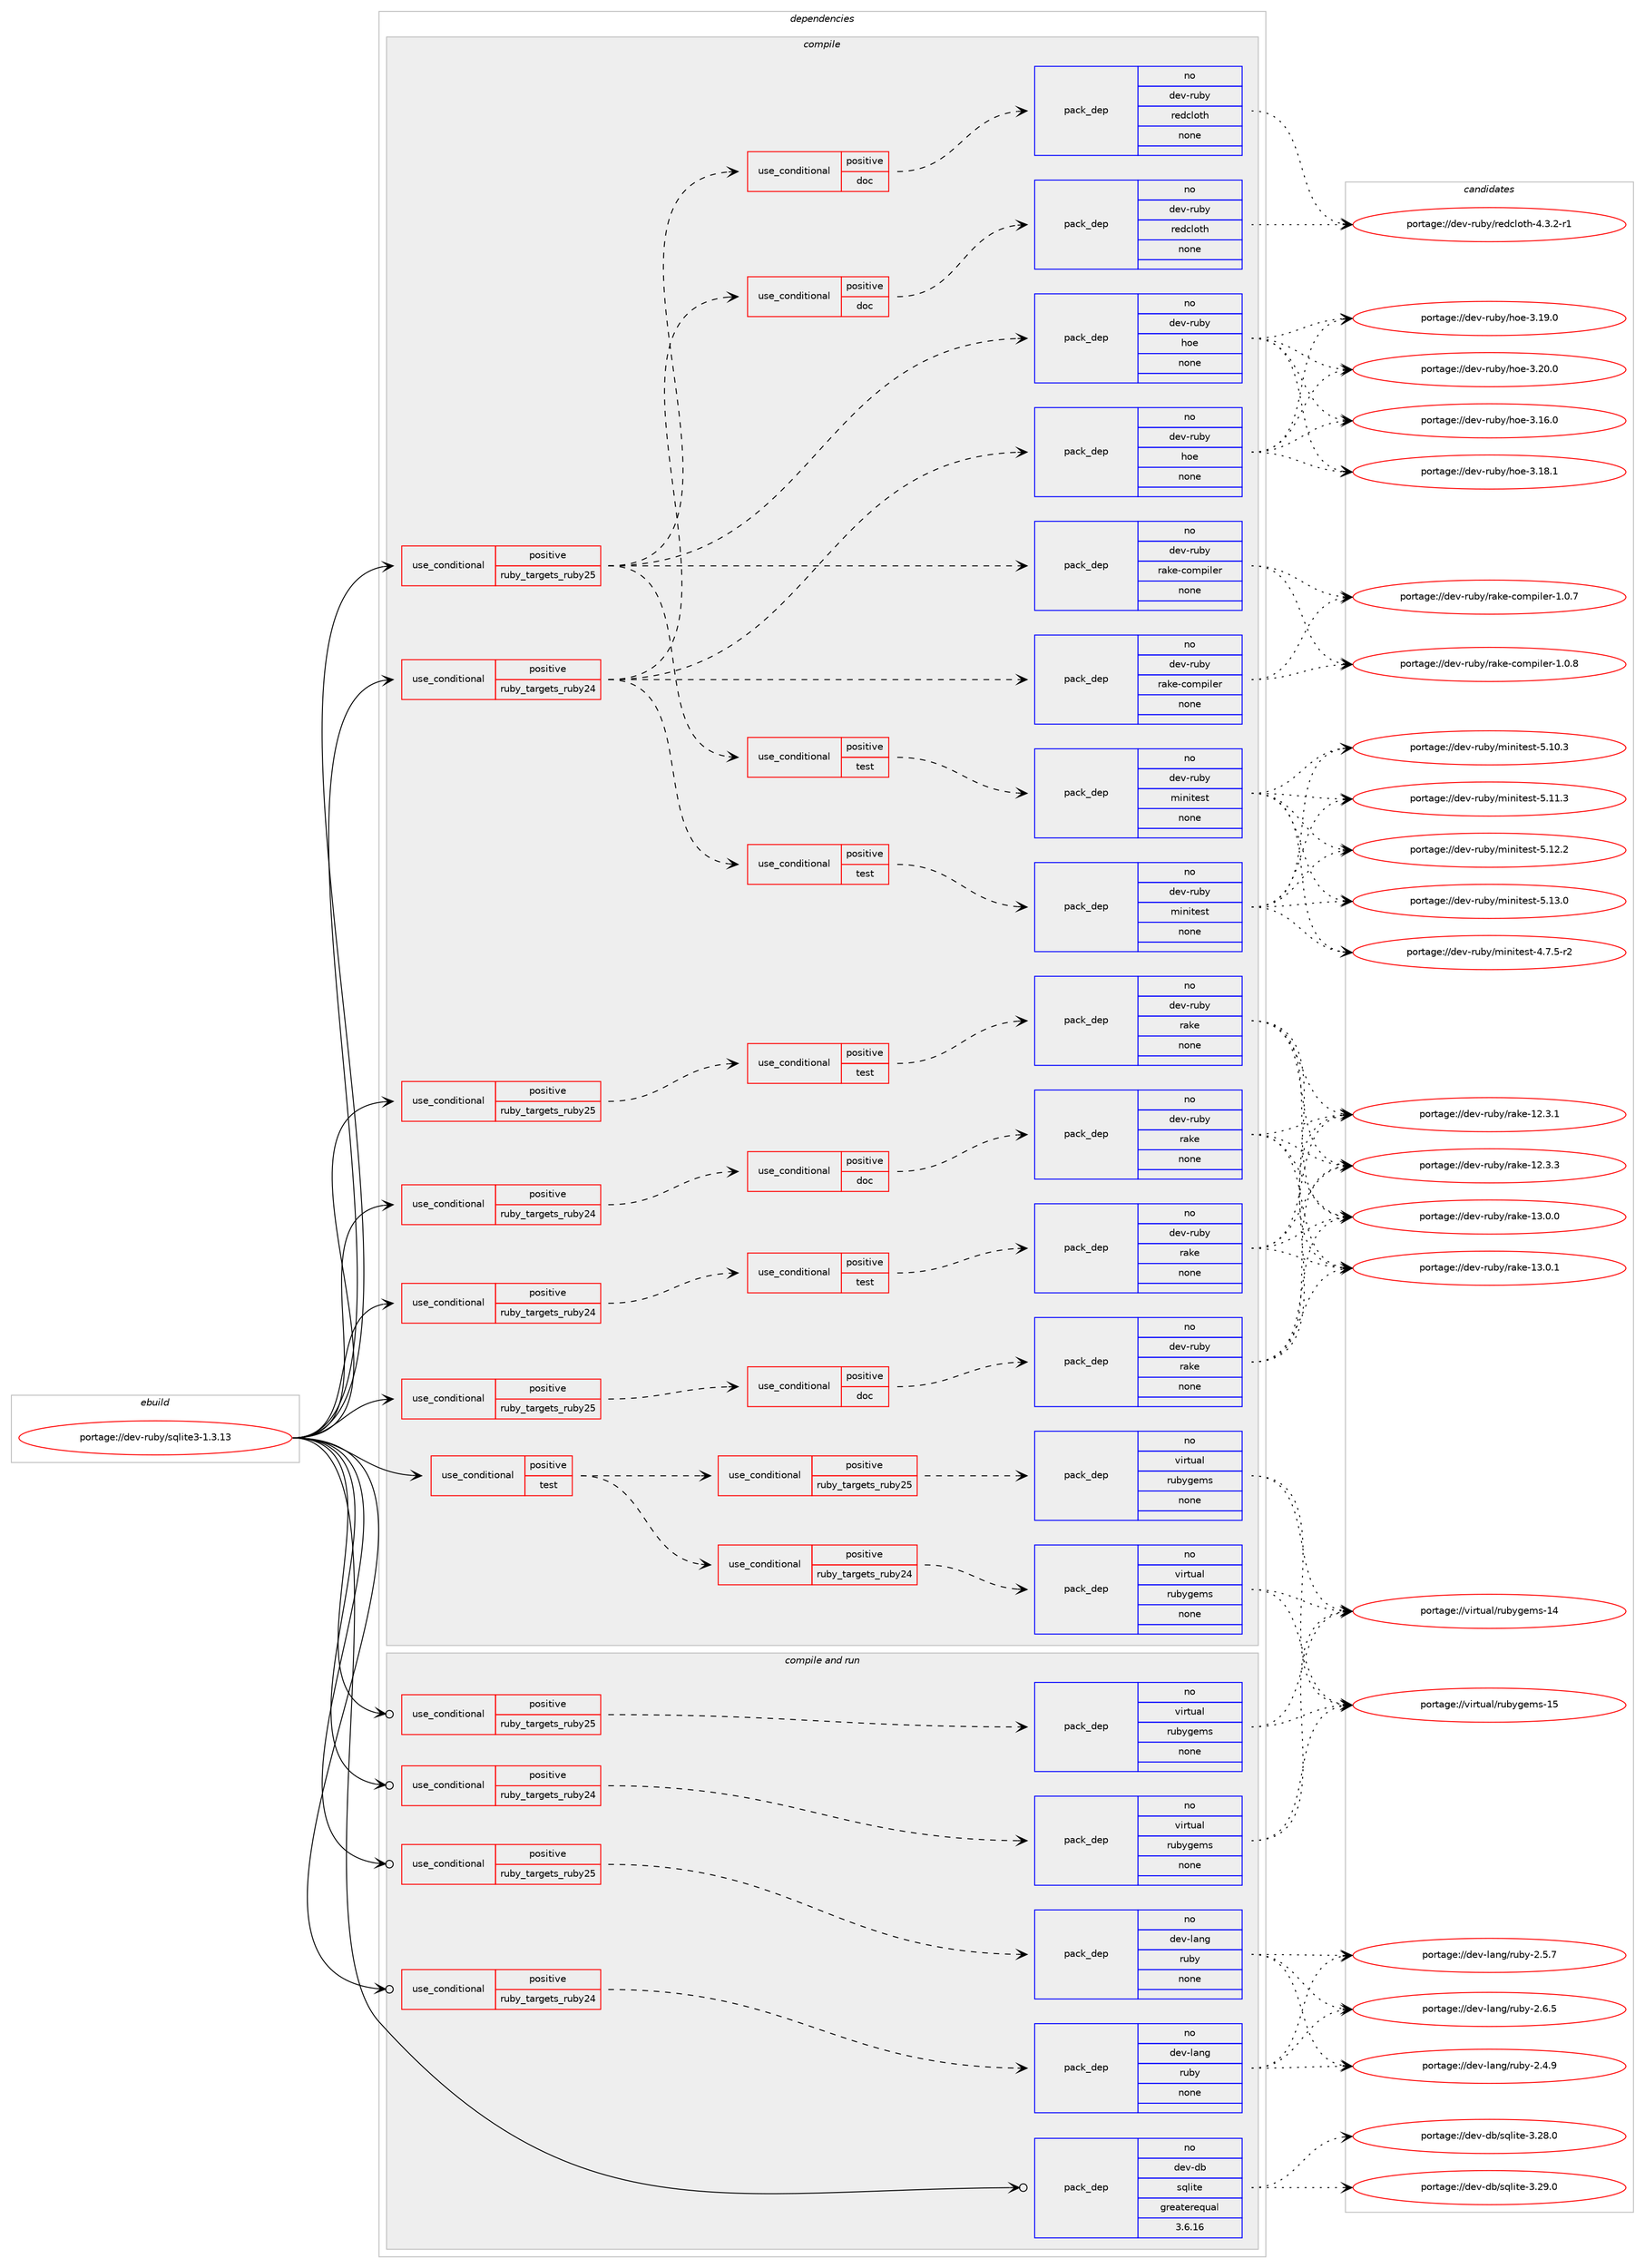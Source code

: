 digraph prolog {

# *************
# Graph options
# *************

newrank=true;
concentrate=true;
compound=true;
graph [rankdir=LR,fontname=Helvetica,fontsize=10,ranksep=1.5];#, ranksep=2.5, nodesep=0.2];
edge  [arrowhead=vee];
node  [fontname=Helvetica,fontsize=10];

# **********
# The ebuild
# **********

subgraph cluster_leftcol {
color=gray;
rank=same;
label=<<i>ebuild</i>>;
id [label="portage://dev-ruby/sqlite3-1.3.13", color=red, width=4, href="../dev-ruby/sqlite3-1.3.13.svg"];
}

# ****************
# The dependencies
# ****************

subgraph cluster_midcol {
color=gray;
label=<<i>dependencies</i>>;
subgraph cluster_compile {
fillcolor="#eeeeee";
style=filled;
label=<<i>compile</i>>;
subgraph cond67204 {
dependency251406 [label=<<TABLE BORDER="0" CELLBORDER="1" CELLSPACING="0" CELLPADDING="4"><TR><TD ROWSPAN="3" CELLPADDING="10">use_conditional</TD></TR><TR><TD>positive</TD></TR><TR><TD>ruby_targets_ruby24</TD></TR></TABLE>>, shape=none, color=red];
subgraph cond67205 {
dependency251407 [label=<<TABLE BORDER="0" CELLBORDER="1" CELLSPACING="0" CELLPADDING="4"><TR><TD ROWSPAN="3" CELLPADDING="10">use_conditional</TD></TR><TR><TD>positive</TD></TR><TR><TD>doc</TD></TR></TABLE>>, shape=none, color=red];
subgraph pack180643 {
dependency251408 [label=<<TABLE BORDER="0" CELLBORDER="1" CELLSPACING="0" CELLPADDING="4" WIDTH="220"><TR><TD ROWSPAN="6" CELLPADDING="30">pack_dep</TD></TR><TR><TD WIDTH="110">no</TD></TR><TR><TD>dev-ruby</TD></TR><TR><TD>rake</TD></TR><TR><TD>none</TD></TR><TR><TD></TD></TR></TABLE>>, shape=none, color=blue];
}
dependency251407:e -> dependency251408:w [weight=20,style="dashed",arrowhead="vee"];
}
dependency251406:e -> dependency251407:w [weight=20,style="dashed",arrowhead="vee"];
}
id:e -> dependency251406:w [weight=20,style="solid",arrowhead="vee"];
subgraph cond67206 {
dependency251409 [label=<<TABLE BORDER="0" CELLBORDER="1" CELLSPACING="0" CELLPADDING="4"><TR><TD ROWSPAN="3" CELLPADDING="10">use_conditional</TD></TR><TR><TD>positive</TD></TR><TR><TD>ruby_targets_ruby24</TD></TR></TABLE>>, shape=none, color=red];
subgraph cond67207 {
dependency251410 [label=<<TABLE BORDER="0" CELLBORDER="1" CELLSPACING="0" CELLPADDING="4"><TR><TD ROWSPAN="3" CELLPADDING="10">use_conditional</TD></TR><TR><TD>positive</TD></TR><TR><TD>test</TD></TR></TABLE>>, shape=none, color=red];
subgraph pack180644 {
dependency251411 [label=<<TABLE BORDER="0" CELLBORDER="1" CELLSPACING="0" CELLPADDING="4" WIDTH="220"><TR><TD ROWSPAN="6" CELLPADDING="30">pack_dep</TD></TR><TR><TD WIDTH="110">no</TD></TR><TR><TD>dev-ruby</TD></TR><TR><TD>rake</TD></TR><TR><TD>none</TD></TR><TR><TD></TD></TR></TABLE>>, shape=none, color=blue];
}
dependency251410:e -> dependency251411:w [weight=20,style="dashed",arrowhead="vee"];
}
dependency251409:e -> dependency251410:w [weight=20,style="dashed",arrowhead="vee"];
}
id:e -> dependency251409:w [weight=20,style="solid",arrowhead="vee"];
subgraph cond67208 {
dependency251412 [label=<<TABLE BORDER="0" CELLBORDER="1" CELLSPACING="0" CELLPADDING="4"><TR><TD ROWSPAN="3" CELLPADDING="10">use_conditional</TD></TR><TR><TD>positive</TD></TR><TR><TD>ruby_targets_ruby24</TD></TR></TABLE>>, shape=none, color=red];
subgraph pack180645 {
dependency251413 [label=<<TABLE BORDER="0" CELLBORDER="1" CELLSPACING="0" CELLPADDING="4" WIDTH="220"><TR><TD ROWSPAN="6" CELLPADDING="30">pack_dep</TD></TR><TR><TD WIDTH="110">no</TD></TR><TR><TD>dev-ruby</TD></TR><TR><TD>rake-compiler</TD></TR><TR><TD>none</TD></TR><TR><TD></TD></TR></TABLE>>, shape=none, color=blue];
}
dependency251412:e -> dependency251413:w [weight=20,style="dashed",arrowhead="vee"];
subgraph pack180646 {
dependency251414 [label=<<TABLE BORDER="0" CELLBORDER="1" CELLSPACING="0" CELLPADDING="4" WIDTH="220"><TR><TD ROWSPAN="6" CELLPADDING="30">pack_dep</TD></TR><TR><TD WIDTH="110">no</TD></TR><TR><TD>dev-ruby</TD></TR><TR><TD>hoe</TD></TR><TR><TD>none</TD></TR><TR><TD></TD></TR></TABLE>>, shape=none, color=blue];
}
dependency251412:e -> dependency251414:w [weight=20,style="dashed",arrowhead="vee"];
subgraph cond67209 {
dependency251415 [label=<<TABLE BORDER="0" CELLBORDER="1" CELLSPACING="0" CELLPADDING="4"><TR><TD ROWSPAN="3" CELLPADDING="10">use_conditional</TD></TR><TR><TD>positive</TD></TR><TR><TD>doc</TD></TR></TABLE>>, shape=none, color=red];
subgraph pack180647 {
dependency251416 [label=<<TABLE BORDER="0" CELLBORDER="1" CELLSPACING="0" CELLPADDING="4" WIDTH="220"><TR><TD ROWSPAN="6" CELLPADDING="30">pack_dep</TD></TR><TR><TD WIDTH="110">no</TD></TR><TR><TD>dev-ruby</TD></TR><TR><TD>redcloth</TD></TR><TR><TD>none</TD></TR><TR><TD></TD></TR></TABLE>>, shape=none, color=blue];
}
dependency251415:e -> dependency251416:w [weight=20,style="dashed",arrowhead="vee"];
}
dependency251412:e -> dependency251415:w [weight=20,style="dashed",arrowhead="vee"];
subgraph cond67210 {
dependency251417 [label=<<TABLE BORDER="0" CELLBORDER="1" CELLSPACING="0" CELLPADDING="4"><TR><TD ROWSPAN="3" CELLPADDING="10">use_conditional</TD></TR><TR><TD>positive</TD></TR><TR><TD>test</TD></TR></TABLE>>, shape=none, color=red];
subgraph pack180648 {
dependency251418 [label=<<TABLE BORDER="0" CELLBORDER="1" CELLSPACING="0" CELLPADDING="4" WIDTH="220"><TR><TD ROWSPAN="6" CELLPADDING="30">pack_dep</TD></TR><TR><TD WIDTH="110">no</TD></TR><TR><TD>dev-ruby</TD></TR><TR><TD>minitest</TD></TR><TR><TD>none</TD></TR><TR><TD></TD></TR></TABLE>>, shape=none, color=blue];
}
dependency251417:e -> dependency251418:w [weight=20,style="dashed",arrowhead="vee"];
}
dependency251412:e -> dependency251417:w [weight=20,style="dashed",arrowhead="vee"];
}
id:e -> dependency251412:w [weight=20,style="solid",arrowhead="vee"];
subgraph cond67211 {
dependency251419 [label=<<TABLE BORDER="0" CELLBORDER="1" CELLSPACING="0" CELLPADDING="4"><TR><TD ROWSPAN="3" CELLPADDING="10">use_conditional</TD></TR><TR><TD>positive</TD></TR><TR><TD>ruby_targets_ruby25</TD></TR></TABLE>>, shape=none, color=red];
subgraph cond67212 {
dependency251420 [label=<<TABLE BORDER="0" CELLBORDER="1" CELLSPACING="0" CELLPADDING="4"><TR><TD ROWSPAN="3" CELLPADDING="10">use_conditional</TD></TR><TR><TD>positive</TD></TR><TR><TD>doc</TD></TR></TABLE>>, shape=none, color=red];
subgraph pack180649 {
dependency251421 [label=<<TABLE BORDER="0" CELLBORDER="1" CELLSPACING="0" CELLPADDING="4" WIDTH="220"><TR><TD ROWSPAN="6" CELLPADDING="30">pack_dep</TD></TR><TR><TD WIDTH="110">no</TD></TR><TR><TD>dev-ruby</TD></TR><TR><TD>rake</TD></TR><TR><TD>none</TD></TR><TR><TD></TD></TR></TABLE>>, shape=none, color=blue];
}
dependency251420:e -> dependency251421:w [weight=20,style="dashed",arrowhead="vee"];
}
dependency251419:e -> dependency251420:w [weight=20,style="dashed",arrowhead="vee"];
}
id:e -> dependency251419:w [weight=20,style="solid",arrowhead="vee"];
subgraph cond67213 {
dependency251422 [label=<<TABLE BORDER="0" CELLBORDER="1" CELLSPACING="0" CELLPADDING="4"><TR><TD ROWSPAN="3" CELLPADDING="10">use_conditional</TD></TR><TR><TD>positive</TD></TR><TR><TD>ruby_targets_ruby25</TD></TR></TABLE>>, shape=none, color=red];
subgraph cond67214 {
dependency251423 [label=<<TABLE BORDER="0" CELLBORDER="1" CELLSPACING="0" CELLPADDING="4"><TR><TD ROWSPAN="3" CELLPADDING="10">use_conditional</TD></TR><TR><TD>positive</TD></TR><TR><TD>test</TD></TR></TABLE>>, shape=none, color=red];
subgraph pack180650 {
dependency251424 [label=<<TABLE BORDER="0" CELLBORDER="1" CELLSPACING="0" CELLPADDING="4" WIDTH="220"><TR><TD ROWSPAN="6" CELLPADDING="30">pack_dep</TD></TR><TR><TD WIDTH="110">no</TD></TR><TR><TD>dev-ruby</TD></TR><TR><TD>rake</TD></TR><TR><TD>none</TD></TR><TR><TD></TD></TR></TABLE>>, shape=none, color=blue];
}
dependency251423:e -> dependency251424:w [weight=20,style="dashed",arrowhead="vee"];
}
dependency251422:e -> dependency251423:w [weight=20,style="dashed",arrowhead="vee"];
}
id:e -> dependency251422:w [weight=20,style="solid",arrowhead="vee"];
subgraph cond67215 {
dependency251425 [label=<<TABLE BORDER="0" CELLBORDER="1" CELLSPACING="0" CELLPADDING="4"><TR><TD ROWSPAN="3" CELLPADDING="10">use_conditional</TD></TR><TR><TD>positive</TD></TR><TR><TD>ruby_targets_ruby25</TD></TR></TABLE>>, shape=none, color=red];
subgraph pack180651 {
dependency251426 [label=<<TABLE BORDER="0" CELLBORDER="1" CELLSPACING="0" CELLPADDING="4" WIDTH="220"><TR><TD ROWSPAN="6" CELLPADDING="30">pack_dep</TD></TR><TR><TD WIDTH="110">no</TD></TR><TR><TD>dev-ruby</TD></TR><TR><TD>rake-compiler</TD></TR><TR><TD>none</TD></TR><TR><TD></TD></TR></TABLE>>, shape=none, color=blue];
}
dependency251425:e -> dependency251426:w [weight=20,style="dashed",arrowhead="vee"];
subgraph pack180652 {
dependency251427 [label=<<TABLE BORDER="0" CELLBORDER="1" CELLSPACING="0" CELLPADDING="4" WIDTH="220"><TR><TD ROWSPAN="6" CELLPADDING="30">pack_dep</TD></TR><TR><TD WIDTH="110">no</TD></TR><TR><TD>dev-ruby</TD></TR><TR><TD>hoe</TD></TR><TR><TD>none</TD></TR><TR><TD></TD></TR></TABLE>>, shape=none, color=blue];
}
dependency251425:e -> dependency251427:w [weight=20,style="dashed",arrowhead="vee"];
subgraph cond67216 {
dependency251428 [label=<<TABLE BORDER="0" CELLBORDER="1" CELLSPACING="0" CELLPADDING="4"><TR><TD ROWSPAN="3" CELLPADDING="10">use_conditional</TD></TR><TR><TD>positive</TD></TR><TR><TD>doc</TD></TR></TABLE>>, shape=none, color=red];
subgraph pack180653 {
dependency251429 [label=<<TABLE BORDER="0" CELLBORDER="1" CELLSPACING="0" CELLPADDING="4" WIDTH="220"><TR><TD ROWSPAN="6" CELLPADDING="30">pack_dep</TD></TR><TR><TD WIDTH="110">no</TD></TR><TR><TD>dev-ruby</TD></TR><TR><TD>redcloth</TD></TR><TR><TD>none</TD></TR><TR><TD></TD></TR></TABLE>>, shape=none, color=blue];
}
dependency251428:e -> dependency251429:w [weight=20,style="dashed",arrowhead="vee"];
}
dependency251425:e -> dependency251428:w [weight=20,style="dashed",arrowhead="vee"];
subgraph cond67217 {
dependency251430 [label=<<TABLE BORDER="0" CELLBORDER="1" CELLSPACING="0" CELLPADDING="4"><TR><TD ROWSPAN="3" CELLPADDING="10">use_conditional</TD></TR><TR><TD>positive</TD></TR><TR><TD>test</TD></TR></TABLE>>, shape=none, color=red];
subgraph pack180654 {
dependency251431 [label=<<TABLE BORDER="0" CELLBORDER="1" CELLSPACING="0" CELLPADDING="4" WIDTH="220"><TR><TD ROWSPAN="6" CELLPADDING="30">pack_dep</TD></TR><TR><TD WIDTH="110">no</TD></TR><TR><TD>dev-ruby</TD></TR><TR><TD>minitest</TD></TR><TR><TD>none</TD></TR><TR><TD></TD></TR></TABLE>>, shape=none, color=blue];
}
dependency251430:e -> dependency251431:w [weight=20,style="dashed",arrowhead="vee"];
}
dependency251425:e -> dependency251430:w [weight=20,style="dashed",arrowhead="vee"];
}
id:e -> dependency251425:w [weight=20,style="solid",arrowhead="vee"];
subgraph cond67218 {
dependency251432 [label=<<TABLE BORDER="0" CELLBORDER="1" CELLSPACING="0" CELLPADDING="4"><TR><TD ROWSPAN="3" CELLPADDING="10">use_conditional</TD></TR><TR><TD>positive</TD></TR><TR><TD>test</TD></TR></TABLE>>, shape=none, color=red];
subgraph cond67219 {
dependency251433 [label=<<TABLE BORDER="0" CELLBORDER="1" CELLSPACING="0" CELLPADDING="4"><TR><TD ROWSPAN="3" CELLPADDING="10">use_conditional</TD></TR><TR><TD>positive</TD></TR><TR><TD>ruby_targets_ruby24</TD></TR></TABLE>>, shape=none, color=red];
subgraph pack180655 {
dependency251434 [label=<<TABLE BORDER="0" CELLBORDER="1" CELLSPACING="0" CELLPADDING="4" WIDTH="220"><TR><TD ROWSPAN="6" CELLPADDING="30">pack_dep</TD></TR><TR><TD WIDTH="110">no</TD></TR><TR><TD>virtual</TD></TR><TR><TD>rubygems</TD></TR><TR><TD>none</TD></TR><TR><TD></TD></TR></TABLE>>, shape=none, color=blue];
}
dependency251433:e -> dependency251434:w [weight=20,style="dashed",arrowhead="vee"];
}
dependency251432:e -> dependency251433:w [weight=20,style="dashed",arrowhead="vee"];
subgraph cond67220 {
dependency251435 [label=<<TABLE BORDER="0" CELLBORDER="1" CELLSPACING="0" CELLPADDING="4"><TR><TD ROWSPAN="3" CELLPADDING="10">use_conditional</TD></TR><TR><TD>positive</TD></TR><TR><TD>ruby_targets_ruby25</TD></TR></TABLE>>, shape=none, color=red];
subgraph pack180656 {
dependency251436 [label=<<TABLE BORDER="0" CELLBORDER="1" CELLSPACING="0" CELLPADDING="4" WIDTH="220"><TR><TD ROWSPAN="6" CELLPADDING="30">pack_dep</TD></TR><TR><TD WIDTH="110">no</TD></TR><TR><TD>virtual</TD></TR><TR><TD>rubygems</TD></TR><TR><TD>none</TD></TR><TR><TD></TD></TR></TABLE>>, shape=none, color=blue];
}
dependency251435:e -> dependency251436:w [weight=20,style="dashed",arrowhead="vee"];
}
dependency251432:e -> dependency251435:w [weight=20,style="dashed",arrowhead="vee"];
}
id:e -> dependency251432:w [weight=20,style="solid",arrowhead="vee"];
}
subgraph cluster_compileandrun {
fillcolor="#eeeeee";
style=filled;
label=<<i>compile and run</i>>;
subgraph cond67221 {
dependency251437 [label=<<TABLE BORDER="0" CELLBORDER="1" CELLSPACING="0" CELLPADDING="4"><TR><TD ROWSPAN="3" CELLPADDING="10">use_conditional</TD></TR><TR><TD>positive</TD></TR><TR><TD>ruby_targets_ruby24</TD></TR></TABLE>>, shape=none, color=red];
subgraph pack180657 {
dependency251438 [label=<<TABLE BORDER="0" CELLBORDER="1" CELLSPACING="0" CELLPADDING="4" WIDTH="220"><TR><TD ROWSPAN="6" CELLPADDING="30">pack_dep</TD></TR><TR><TD WIDTH="110">no</TD></TR><TR><TD>dev-lang</TD></TR><TR><TD>ruby</TD></TR><TR><TD>none</TD></TR><TR><TD></TD></TR></TABLE>>, shape=none, color=blue];
}
dependency251437:e -> dependency251438:w [weight=20,style="dashed",arrowhead="vee"];
}
id:e -> dependency251437:w [weight=20,style="solid",arrowhead="odotvee"];
subgraph cond67222 {
dependency251439 [label=<<TABLE BORDER="0" CELLBORDER="1" CELLSPACING="0" CELLPADDING="4"><TR><TD ROWSPAN="3" CELLPADDING="10">use_conditional</TD></TR><TR><TD>positive</TD></TR><TR><TD>ruby_targets_ruby24</TD></TR></TABLE>>, shape=none, color=red];
subgraph pack180658 {
dependency251440 [label=<<TABLE BORDER="0" CELLBORDER="1" CELLSPACING="0" CELLPADDING="4" WIDTH="220"><TR><TD ROWSPAN="6" CELLPADDING="30">pack_dep</TD></TR><TR><TD WIDTH="110">no</TD></TR><TR><TD>virtual</TD></TR><TR><TD>rubygems</TD></TR><TR><TD>none</TD></TR><TR><TD></TD></TR></TABLE>>, shape=none, color=blue];
}
dependency251439:e -> dependency251440:w [weight=20,style="dashed",arrowhead="vee"];
}
id:e -> dependency251439:w [weight=20,style="solid",arrowhead="odotvee"];
subgraph cond67223 {
dependency251441 [label=<<TABLE BORDER="0" CELLBORDER="1" CELLSPACING="0" CELLPADDING="4"><TR><TD ROWSPAN="3" CELLPADDING="10">use_conditional</TD></TR><TR><TD>positive</TD></TR><TR><TD>ruby_targets_ruby25</TD></TR></TABLE>>, shape=none, color=red];
subgraph pack180659 {
dependency251442 [label=<<TABLE BORDER="0" CELLBORDER="1" CELLSPACING="0" CELLPADDING="4" WIDTH="220"><TR><TD ROWSPAN="6" CELLPADDING="30">pack_dep</TD></TR><TR><TD WIDTH="110">no</TD></TR><TR><TD>dev-lang</TD></TR><TR><TD>ruby</TD></TR><TR><TD>none</TD></TR><TR><TD></TD></TR></TABLE>>, shape=none, color=blue];
}
dependency251441:e -> dependency251442:w [weight=20,style="dashed",arrowhead="vee"];
}
id:e -> dependency251441:w [weight=20,style="solid",arrowhead="odotvee"];
subgraph cond67224 {
dependency251443 [label=<<TABLE BORDER="0" CELLBORDER="1" CELLSPACING="0" CELLPADDING="4"><TR><TD ROWSPAN="3" CELLPADDING="10">use_conditional</TD></TR><TR><TD>positive</TD></TR><TR><TD>ruby_targets_ruby25</TD></TR></TABLE>>, shape=none, color=red];
subgraph pack180660 {
dependency251444 [label=<<TABLE BORDER="0" CELLBORDER="1" CELLSPACING="0" CELLPADDING="4" WIDTH="220"><TR><TD ROWSPAN="6" CELLPADDING="30">pack_dep</TD></TR><TR><TD WIDTH="110">no</TD></TR><TR><TD>virtual</TD></TR><TR><TD>rubygems</TD></TR><TR><TD>none</TD></TR><TR><TD></TD></TR></TABLE>>, shape=none, color=blue];
}
dependency251443:e -> dependency251444:w [weight=20,style="dashed",arrowhead="vee"];
}
id:e -> dependency251443:w [weight=20,style="solid",arrowhead="odotvee"];
subgraph pack180661 {
dependency251445 [label=<<TABLE BORDER="0" CELLBORDER="1" CELLSPACING="0" CELLPADDING="4" WIDTH="220"><TR><TD ROWSPAN="6" CELLPADDING="30">pack_dep</TD></TR><TR><TD WIDTH="110">no</TD></TR><TR><TD>dev-db</TD></TR><TR><TD>sqlite</TD></TR><TR><TD>greaterequal</TD></TR><TR><TD>3.6.16</TD></TR></TABLE>>, shape=none, color=blue];
}
id:e -> dependency251445:w [weight=20,style="solid",arrowhead="odotvee"];
}
subgraph cluster_run {
fillcolor="#eeeeee";
style=filled;
label=<<i>run</i>>;
}
}

# **************
# The candidates
# **************

subgraph cluster_choices {
rank=same;
color=gray;
label=<<i>candidates</i>>;

subgraph choice180643 {
color=black;
nodesep=1;
choiceportage1001011184511411798121471149710710145495046514649 [label="portage://dev-ruby/rake-12.3.1", color=red, width=4,href="../dev-ruby/rake-12.3.1.svg"];
choiceportage1001011184511411798121471149710710145495046514651 [label="portage://dev-ruby/rake-12.3.3", color=red, width=4,href="../dev-ruby/rake-12.3.3.svg"];
choiceportage1001011184511411798121471149710710145495146484648 [label="portage://dev-ruby/rake-13.0.0", color=red, width=4,href="../dev-ruby/rake-13.0.0.svg"];
choiceportage1001011184511411798121471149710710145495146484649 [label="portage://dev-ruby/rake-13.0.1", color=red, width=4,href="../dev-ruby/rake-13.0.1.svg"];
dependency251408:e -> choiceportage1001011184511411798121471149710710145495046514649:w [style=dotted,weight="100"];
dependency251408:e -> choiceportage1001011184511411798121471149710710145495046514651:w [style=dotted,weight="100"];
dependency251408:e -> choiceportage1001011184511411798121471149710710145495146484648:w [style=dotted,weight="100"];
dependency251408:e -> choiceportage1001011184511411798121471149710710145495146484649:w [style=dotted,weight="100"];
}
subgraph choice180644 {
color=black;
nodesep=1;
choiceportage1001011184511411798121471149710710145495046514649 [label="portage://dev-ruby/rake-12.3.1", color=red, width=4,href="../dev-ruby/rake-12.3.1.svg"];
choiceportage1001011184511411798121471149710710145495046514651 [label="portage://dev-ruby/rake-12.3.3", color=red, width=4,href="../dev-ruby/rake-12.3.3.svg"];
choiceportage1001011184511411798121471149710710145495146484648 [label="portage://dev-ruby/rake-13.0.0", color=red, width=4,href="../dev-ruby/rake-13.0.0.svg"];
choiceportage1001011184511411798121471149710710145495146484649 [label="portage://dev-ruby/rake-13.0.1", color=red, width=4,href="../dev-ruby/rake-13.0.1.svg"];
dependency251411:e -> choiceportage1001011184511411798121471149710710145495046514649:w [style=dotted,weight="100"];
dependency251411:e -> choiceportage1001011184511411798121471149710710145495046514651:w [style=dotted,weight="100"];
dependency251411:e -> choiceportage1001011184511411798121471149710710145495146484648:w [style=dotted,weight="100"];
dependency251411:e -> choiceportage1001011184511411798121471149710710145495146484649:w [style=dotted,weight="100"];
}
subgraph choice180645 {
color=black;
nodesep=1;
choiceportage100101118451141179812147114971071014599111109112105108101114454946484655 [label="portage://dev-ruby/rake-compiler-1.0.7", color=red, width=4,href="../dev-ruby/rake-compiler-1.0.7.svg"];
choiceportage100101118451141179812147114971071014599111109112105108101114454946484656 [label="portage://dev-ruby/rake-compiler-1.0.8", color=red, width=4,href="../dev-ruby/rake-compiler-1.0.8.svg"];
dependency251413:e -> choiceportage100101118451141179812147114971071014599111109112105108101114454946484655:w [style=dotted,weight="100"];
dependency251413:e -> choiceportage100101118451141179812147114971071014599111109112105108101114454946484656:w [style=dotted,weight="100"];
}
subgraph choice180646 {
color=black;
nodesep=1;
choiceportage10010111845114117981214710411110145514649544648 [label="portage://dev-ruby/hoe-3.16.0", color=red, width=4,href="../dev-ruby/hoe-3.16.0.svg"];
choiceportage10010111845114117981214710411110145514649564649 [label="portage://dev-ruby/hoe-3.18.1", color=red, width=4,href="../dev-ruby/hoe-3.18.1.svg"];
choiceportage10010111845114117981214710411110145514649574648 [label="portage://dev-ruby/hoe-3.19.0", color=red, width=4,href="../dev-ruby/hoe-3.19.0.svg"];
choiceportage10010111845114117981214710411110145514650484648 [label="portage://dev-ruby/hoe-3.20.0", color=red, width=4,href="../dev-ruby/hoe-3.20.0.svg"];
dependency251414:e -> choiceportage10010111845114117981214710411110145514649544648:w [style=dotted,weight="100"];
dependency251414:e -> choiceportage10010111845114117981214710411110145514649564649:w [style=dotted,weight="100"];
dependency251414:e -> choiceportage10010111845114117981214710411110145514649574648:w [style=dotted,weight="100"];
dependency251414:e -> choiceportage10010111845114117981214710411110145514650484648:w [style=dotted,weight="100"];
}
subgraph choice180647 {
color=black;
nodesep=1;
choiceportage100101118451141179812147114101100991081111161044552465146504511449 [label="portage://dev-ruby/redcloth-4.3.2-r1", color=red, width=4,href="../dev-ruby/redcloth-4.3.2-r1.svg"];
dependency251416:e -> choiceportage100101118451141179812147114101100991081111161044552465146504511449:w [style=dotted,weight="100"];
}
subgraph choice180648 {
color=black;
nodesep=1;
choiceportage1001011184511411798121471091051101051161011151164552465546534511450 [label="portage://dev-ruby/minitest-4.7.5-r2", color=red, width=4,href="../dev-ruby/minitest-4.7.5-r2.svg"];
choiceportage10010111845114117981214710910511010511610111511645534649484651 [label="portage://dev-ruby/minitest-5.10.3", color=red, width=4,href="../dev-ruby/minitest-5.10.3.svg"];
choiceportage10010111845114117981214710910511010511610111511645534649494651 [label="portage://dev-ruby/minitest-5.11.3", color=red, width=4,href="../dev-ruby/minitest-5.11.3.svg"];
choiceportage10010111845114117981214710910511010511610111511645534649504650 [label="portage://dev-ruby/minitest-5.12.2", color=red, width=4,href="../dev-ruby/minitest-5.12.2.svg"];
choiceportage10010111845114117981214710910511010511610111511645534649514648 [label="portage://dev-ruby/minitest-5.13.0", color=red, width=4,href="../dev-ruby/minitest-5.13.0.svg"];
dependency251418:e -> choiceportage1001011184511411798121471091051101051161011151164552465546534511450:w [style=dotted,weight="100"];
dependency251418:e -> choiceportage10010111845114117981214710910511010511610111511645534649484651:w [style=dotted,weight="100"];
dependency251418:e -> choiceportage10010111845114117981214710910511010511610111511645534649494651:w [style=dotted,weight="100"];
dependency251418:e -> choiceportage10010111845114117981214710910511010511610111511645534649504650:w [style=dotted,weight="100"];
dependency251418:e -> choiceportage10010111845114117981214710910511010511610111511645534649514648:w [style=dotted,weight="100"];
}
subgraph choice180649 {
color=black;
nodesep=1;
choiceportage1001011184511411798121471149710710145495046514649 [label="portage://dev-ruby/rake-12.3.1", color=red, width=4,href="../dev-ruby/rake-12.3.1.svg"];
choiceportage1001011184511411798121471149710710145495046514651 [label="portage://dev-ruby/rake-12.3.3", color=red, width=4,href="../dev-ruby/rake-12.3.3.svg"];
choiceportage1001011184511411798121471149710710145495146484648 [label="portage://dev-ruby/rake-13.0.0", color=red, width=4,href="../dev-ruby/rake-13.0.0.svg"];
choiceportage1001011184511411798121471149710710145495146484649 [label="portage://dev-ruby/rake-13.0.1", color=red, width=4,href="../dev-ruby/rake-13.0.1.svg"];
dependency251421:e -> choiceportage1001011184511411798121471149710710145495046514649:w [style=dotted,weight="100"];
dependency251421:e -> choiceportage1001011184511411798121471149710710145495046514651:w [style=dotted,weight="100"];
dependency251421:e -> choiceportage1001011184511411798121471149710710145495146484648:w [style=dotted,weight="100"];
dependency251421:e -> choiceportage1001011184511411798121471149710710145495146484649:w [style=dotted,weight="100"];
}
subgraph choice180650 {
color=black;
nodesep=1;
choiceportage1001011184511411798121471149710710145495046514649 [label="portage://dev-ruby/rake-12.3.1", color=red, width=4,href="../dev-ruby/rake-12.3.1.svg"];
choiceportage1001011184511411798121471149710710145495046514651 [label="portage://dev-ruby/rake-12.3.3", color=red, width=4,href="../dev-ruby/rake-12.3.3.svg"];
choiceportage1001011184511411798121471149710710145495146484648 [label="portage://dev-ruby/rake-13.0.0", color=red, width=4,href="../dev-ruby/rake-13.0.0.svg"];
choiceportage1001011184511411798121471149710710145495146484649 [label="portage://dev-ruby/rake-13.0.1", color=red, width=4,href="../dev-ruby/rake-13.0.1.svg"];
dependency251424:e -> choiceportage1001011184511411798121471149710710145495046514649:w [style=dotted,weight="100"];
dependency251424:e -> choiceportage1001011184511411798121471149710710145495046514651:w [style=dotted,weight="100"];
dependency251424:e -> choiceportage1001011184511411798121471149710710145495146484648:w [style=dotted,weight="100"];
dependency251424:e -> choiceportage1001011184511411798121471149710710145495146484649:w [style=dotted,weight="100"];
}
subgraph choice180651 {
color=black;
nodesep=1;
choiceportage100101118451141179812147114971071014599111109112105108101114454946484655 [label="portage://dev-ruby/rake-compiler-1.0.7", color=red, width=4,href="../dev-ruby/rake-compiler-1.0.7.svg"];
choiceportage100101118451141179812147114971071014599111109112105108101114454946484656 [label="portage://dev-ruby/rake-compiler-1.0.8", color=red, width=4,href="../dev-ruby/rake-compiler-1.0.8.svg"];
dependency251426:e -> choiceportage100101118451141179812147114971071014599111109112105108101114454946484655:w [style=dotted,weight="100"];
dependency251426:e -> choiceportage100101118451141179812147114971071014599111109112105108101114454946484656:w [style=dotted,weight="100"];
}
subgraph choice180652 {
color=black;
nodesep=1;
choiceportage10010111845114117981214710411110145514649544648 [label="portage://dev-ruby/hoe-3.16.0", color=red, width=4,href="../dev-ruby/hoe-3.16.0.svg"];
choiceportage10010111845114117981214710411110145514649564649 [label="portage://dev-ruby/hoe-3.18.1", color=red, width=4,href="../dev-ruby/hoe-3.18.1.svg"];
choiceportage10010111845114117981214710411110145514649574648 [label="portage://dev-ruby/hoe-3.19.0", color=red, width=4,href="../dev-ruby/hoe-3.19.0.svg"];
choiceportage10010111845114117981214710411110145514650484648 [label="portage://dev-ruby/hoe-3.20.0", color=red, width=4,href="../dev-ruby/hoe-3.20.0.svg"];
dependency251427:e -> choiceportage10010111845114117981214710411110145514649544648:w [style=dotted,weight="100"];
dependency251427:e -> choiceportage10010111845114117981214710411110145514649564649:w [style=dotted,weight="100"];
dependency251427:e -> choiceportage10010111845114117981214710411110145514649574648:w [style=dotted,weight="100"];
dependency251427:e -> choiceportage10010111845114117981214710411110145514650484648:w [style=dotted,weight="100"];
}
subgraph choice180653 {
color=black;
nodesep=1;
choiceportage100101118451141179812147114101100991081111161044552465146504511449 [label="portage://dev-ruby/redcloth-4.3.2-r1", color=red, width=4,href="../dev-ruby/redcloth-4.3.2-r1.svg"];
dependency251429:e -> choiceportage100101118451141179812147114101100991081111161044552465146504511449:w [style=dotted,weight="100"];
}
subgraph choice180654 {
color=black;
nodesep=1;
choiceportage1001011184511411798121471091051101051161011151164552465546534511450 [label="portage://dev-ruby/minitest-4.7.5-r2", color=red, width=4,href="../dev-ruby/minitest-4.7.5-r2.svg"];
choiceportage10010111845114117981214710910511010511610111511645534649484651 [label="portage://dev-ruby/minitest-5.10.3", color=red, width=4,href="../dev-ruby/minitest-5.10.3.svg"];
choiceportage10010111845114117981214710910511010511610111511645534649494651 [label="portage://dev-ruby/minitest-5.11.3", color=red, width=4,href="../dev-ruby/minitest-5.11.3.svg"];
choiceportage10010111845114117981214710910511010511610111511645534649504650 [label="portage://dev-ruby/minitest-5.12.2", color=red, width=4,href="../dev-ruby/minitest-5.12.2.svg"];
choiceportage10010111845114117981214710910511010511610111511645534649514648 [label="portage://dev-ruby/minitest-5.13.0", color=red, width=4,href="../dev-ruby/minitest-5.13.0.svg"];
dependency251431:e -> choiceportage1001011184511411798121471091051101051161011151164552465546534511450:w [style=dotted,weight="100"];
dependency251431:e -> choiceportage10010111845114117981214710910511010511610111511645534649484651:w [style=dotted,weight="100"];
dependency251431:e -> choiceportage10010111845114117981214710910511010511610111511645534649494651:w [style=dotted,weight="100"];
dependency251431:e -> choiceportage10010111845114117981214710910511010511610111511645534649504650:w [style=dotted,weight="100"];
dependency251431:e -> choiceportage10010111845114117981214710910511010511610111511645534649514648:w [style=dotted,weight="100"];
}
subgraph choice180655 {
color=black;
nodesep=1;
choiceportage118105114116117971084711411798121103101109115454952 [label="portage://virtual/rubygems-14", color=red, width=4,href="../virtual/rubygems-14.svg"];
choiceportage118105114116117971084711411798121103101109115454953 [label="portage://virtual/rubygems-15", color=red, width=4,href="../virtual/rubygems-15.svg"];
dependency251434:e -> choiceportage118105114116117971084711411798121103101109115454952:w [style=dotted,weight="100"];
dependency251434:e -> choiceportage118105114116117971084711411798121103101109115454953:w [style=dotted,weight="100"];
}
subgraph choice180656 {
color=black;
nodesep=1;
choiceportage118105114116117971084711411798121103101109115454952 [label="portage://virtual/rubygems-14", color=red, width=4,href="../virtual/rubygems-14.svg"];
choiceportage118105114116117971084711411798121103101109115454953 [label="portage://virtual/rubygems-15", color=red, width=4,href="../virtual/rubygems-15.svg"];
dependency251436:e -> choiceportage118105114116117971084711411798121103101109115454952:w [style=dotted,weight="100"];
dependency251436:e -> choiceportage118105114116117971084711411798121103101109115454953:w [style=dotted,weight="100"];
}
subgraph choice180657 {
color=black;
nodesep=1;
choiceportage10010111845108971101034711411798121455046524657 [label="portage://dev-lang/ruby-2.4.9", color=red, width=4,href="../dev-lang/ruby-2.4.9.svg"];
choiceportage10010111845108971101034711411798121455046534655 [label="portage://dev-lang/ruby-2.5.7", color=red, width=4,href="../dev-lang/ruby-2.5.7.svg"];
choiceportage10010111845108971101034711411798121455046544653 [label="portage://dev-lang/ruby-2.6.5", color=red, width=4,href="../dev-lang/ruby-2.6.5.svg"];
dependency251438:e -> choiceportage10010111845108971101034711411798121455046524657:w [style=dotted,weight="100"];
dependency251438:e -> choiceportage10010111845108971101034711411798121455046534655:w [style=dotted,weight="100"];
dependency251438:e -> choiceportage10010111845108971101034711411798121455046544653:w [style=dotted,weight="100"];
}
subgraph choice180658 {
color=black;
nodesep=1;
choiceportage118105114116117971084711411798121103101109115454952 [label="portage://virtual/rubygems-14", color=red, width=4,href="../virtual/rubygems-14.svg"];
choiceportage118105114116117971084711411798121103101109115454953 [label="portage://virtual/rubygems-15", color=red, width=4,href="../virtual/rubygems-15.svg"];
dependency251440:e -> choiceportage118105114116117971084711411798121103101109115454952:w [style=dotted,weight="100"];
dependency251440:e -> choiceportage118105114116117971084711411798121103101109115454953:w [style=dotted,weight="100"];
}
subgraph choice180659 {
color=black;
nodesep=1;
choiceportage10010111845108971101034711411798121455046524657 [label="portage://dev-lang/ruby-2.4.9", color=red, width=4,href="../dev-lang/ruby-2.4.9.svg"];
choiceportage10010111845108971101034711411798121455046534655 [label="portage://dev-lang/ruby-2.5.7", color=red, width=4,href="../dev-lang/ruby-2.5.7.svg"];
choiceportage10010111845108971101034711411798121455046544653 [label="portage://dev-lang/ruby-2.6.5", color=red, width=4,href="../dev-lang/ruby-2.6.5.svg"];
dependency251442:e -> choiceportage10010111845108971101034711411798121455046524657:w [style=dotted,weight="100"];
dependency251442:e -> choiceportage10010111845108971101034711411798121455046534655:w [style=dotted,weight="100"];
dependency251442:e -> choiceportage10010111845108971101034711411798121455046544653:w [style=dotted,weight="100"];
}
subgraph choice180660 {
color=black;
nodesep=1;
choiceportage118105114116117971084711411798121103101109115454952 [label="portage://virtual/rubygems-14", color=red, width=4,href="../virtual/rubygems-14.svg"];
choiceportage118105114116117971084711411798121103101109115454953 [label="portage://virtual/rubygems-15", color=red, width=4,href="../virtual/rubygems-15.svg"];
dependency251444:e -> choiceportage118105114116117971084711411798121103101109115454952:w [style=dotted,weight="100"];
dependency251444:e -> choiceportage118105114116117971084711411798121103101109115454953:w [style=dotted,weight="100"];
}
subgraph choice180661 {
color=black;
nodesep=1;
choiceportage10010111845100984711511310810511610145514650564648 [label="portage://dev-db/sqlite-3.28.0", color=red, width=4,href="../dev-db/sqlite-3.28.0.svg"];
choiceportage10010111845100984711511310810511610145514650574648 [label="portage://dev-db/sqlite-3.29.0", color=red, width=4,href="../dev-db/sqlite-3.29.0.svg"];
dependency251445:e -> choiceportage10010111845100984711511310810511610145514650564648:w [style=dotted,weight="100"];
dependency251445:e -> choiceportage10010111845100984711511310810511610145514650574648:w [style=dotted,weight="100"];
}
}

}
